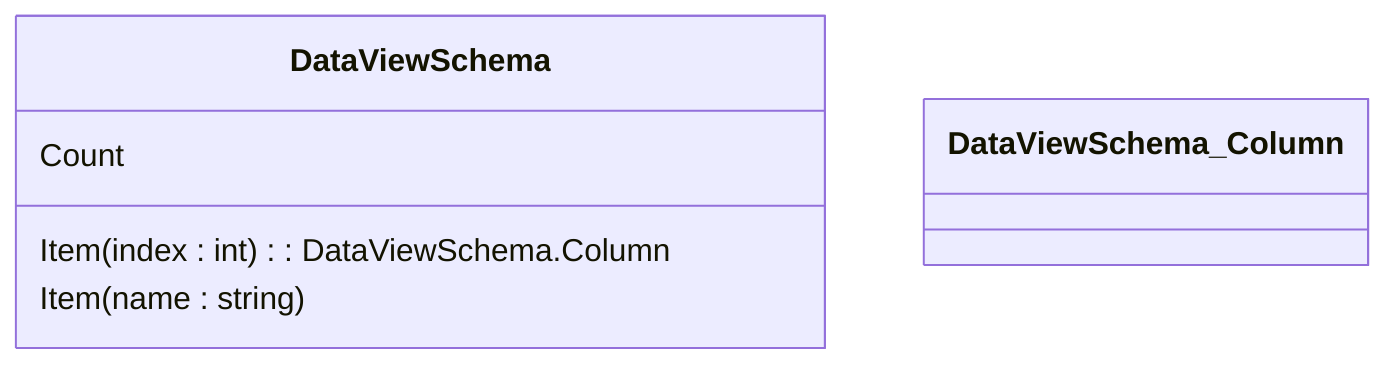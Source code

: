 classDiagram 
    class DataViewSchema {
      Count
      Item (index : int ) : DataViewSchema.Column
      Item (name : string)
    }
    class DataViewSchema_Column
